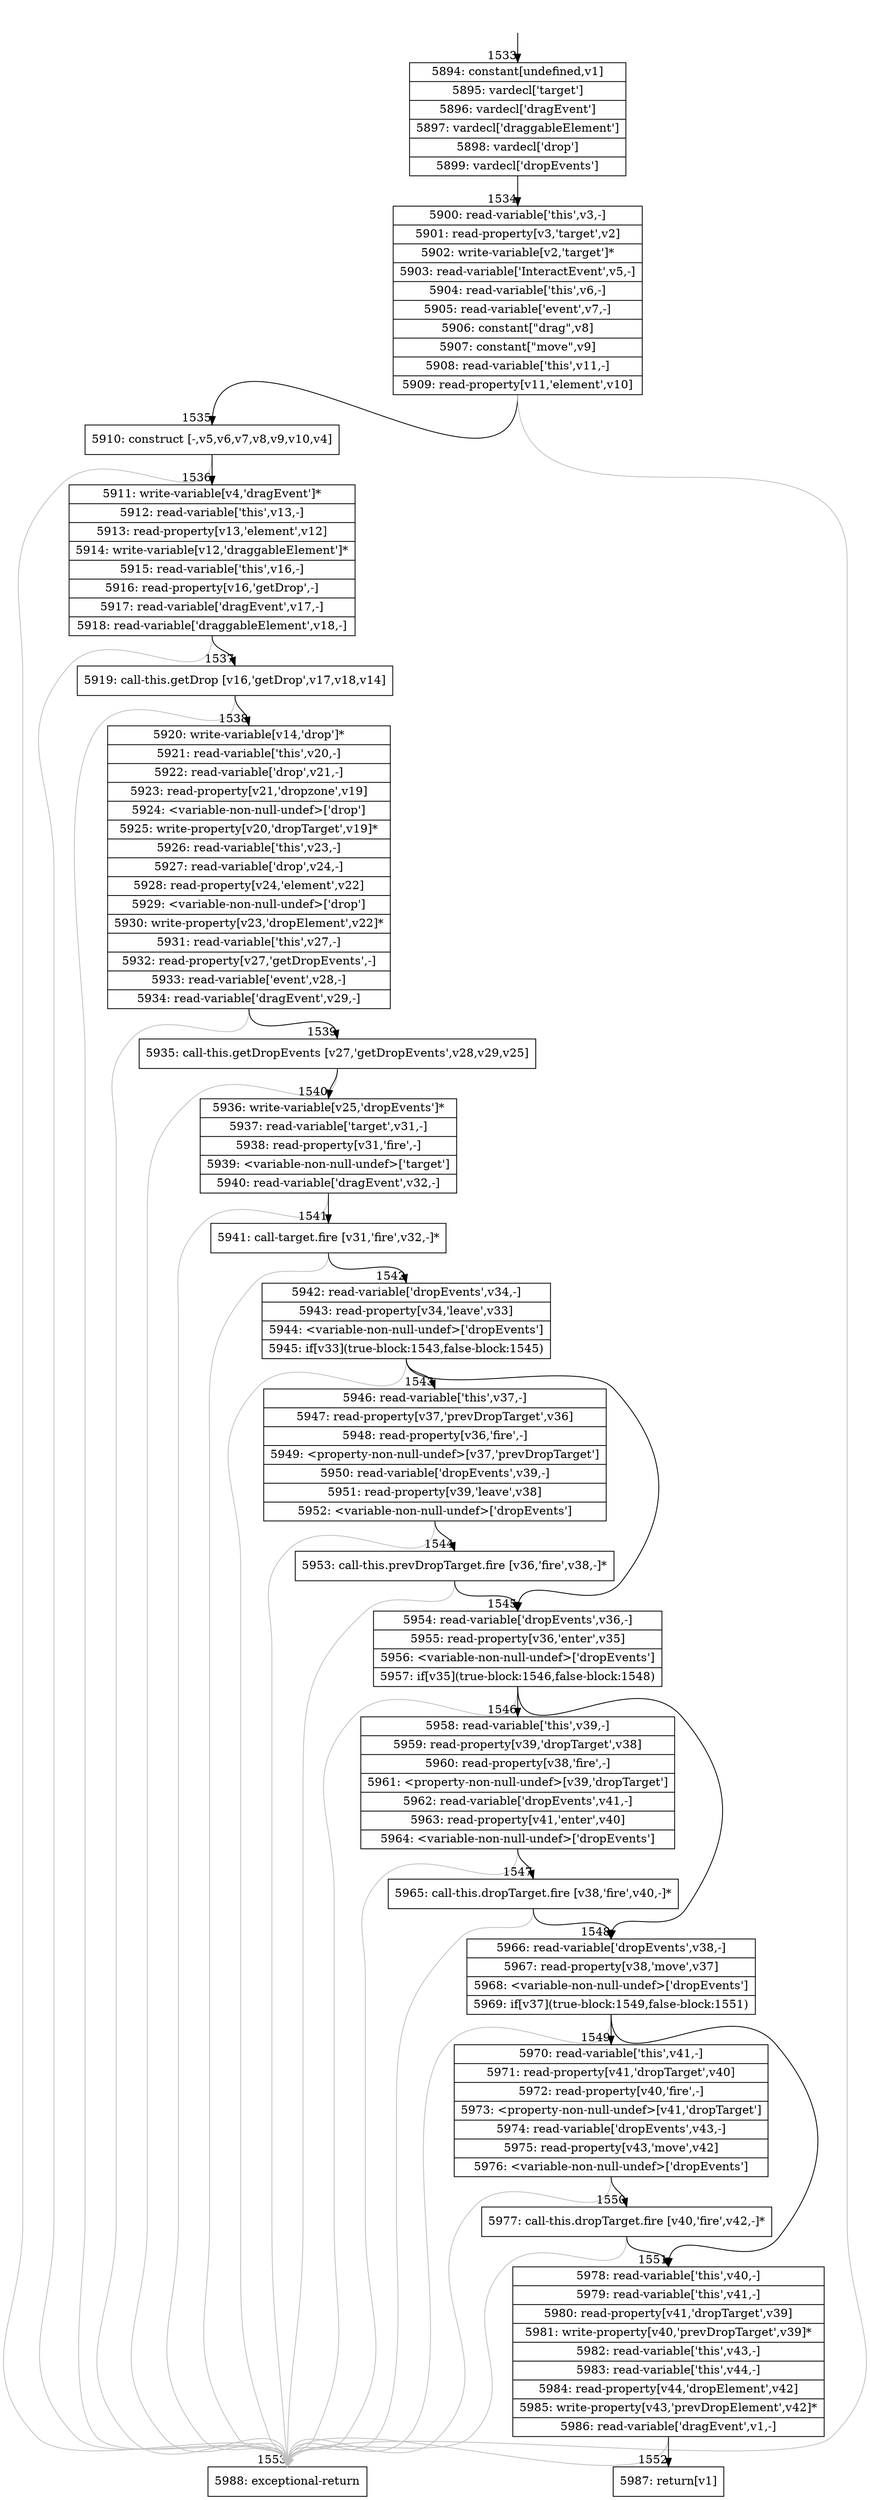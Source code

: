 digraph {
rankdir="TD"
BB_entry79[shape=none,label=""];
BB_entry79 -> BB1533 [tailport=s, headport=n, headlabel="    1533"]
BB1533 [shape=record label="{5894: constant[undefined,v1]|5895: vardecl['target']|5896: vardecl['dragEvent']|5897: vardecl['draggableElement']|5898: vardecl['drop']|5899: vardecl['dropEvents']}" ] 
BB1533 -> BB1534 [tailport=s, headport=n, headlabel="      1534"]
BB1534 [shape=record label="{5900: read-variable['this',v3,-]|5901: read-property[v3,'target',v2]|5902: write-variable[v2,'target']*|5903: read-variable['InteractEvent',v5,-]|5904: read-variable['this',v6,-]|5905: read-variable['event',v7,-]|5906: constant[\"drag\",v8]|5907: constant[\"move\",v9]|5908: read-variable['this',v11,-]|5909: read-property[v11,'element',v10]}" ] 
BB1534 -> BB1535 [tailport=s, headport=n, headlabel="      1535"]
BB1534 -> BB1553 [tailport=s, headport=n, color=gray, headlabel="      1553"]
BB1535 [shape=record label="{5910: construct [-,v5,v6,v7,v8,v9,v10,v4]}" ] 
BB1535 -> BB1536 [tailport=s, headport=n, headlabel="      1536"]
BB1535 -> BB1553 [tailport=s, headport=n, color=gray]
BB1536 [shape=record label="{5911: write-variable[v4,'dragEvent']*|5912: read-variable['this',v13,-]|5913: read-property[v13,'element',v12]|5914: write-variable[v12,'draggableElement']*|5915: read-variable['this',v16,-]|5916: read-property[v16,'getDrop',-]|5917: read-variable['dragEvent',v17,-]|5918: read-variable['draggableElement',v18,-]}" ] 
BB1536 -> BB1537 [tailport=s, headport=n, headlabel="      1537"]
BB1536 -> BB1553 [tailport=s, headport=n, color=gray]
BB1537 [shape=record label="{5919: call-this.getDrop [v16,'getDrop',v17,v18,v14]}" ] 
BB1537 -> BB1538 [tailport=s, headport=n, headlabel="      1538"]
BB1537 -> BB1553 [tailport=s, headport=n, color=gray]
BB1538 [shape=record label="{5920: write-variable[v14,'drop']*|5921: read-variable['this',v20,-]|5922: read-variable['drop',v21,-]|5923: read-property[v21,'dropzone',v19]|5924: \<variable-non-null-undef\>['drop']|5925: write-property[v20,'dropTarget',v19]*|5926: read-variable['this',v23,-]|5927: read-variable['drop',v24,-]|5928: read-property[v24,'element',v22]|5929: \<variable-non-null-undef\>['drop']|5930: write-property[v23,'dropElement',v22]*|5931: read-variable['this',v27,-]|5932: read-property[v27,'getDropEvents',-]|5933: read-variable['event',v28,-]|5934: read-variable['dragEvent',v29,-]}" ] 
BB1538 -> BB1539 [tailport=s, headport=n, headlabel="      1539"]
BB1538 -> BB1553 [tailport=s, headport=n, color=gray]
BB1539 [shape=record label="{5935: call-this.getDropEvents [v27,'getDropEvents',v28,v29,v25]}" ] 
BB1539 -> BB1540 [tailport=s, headport=n, headlabel="      1540"]
BB1539 -> BB1553 [tailport=s, headport=n, color=gray]
BB1540 [shape=record label="{5936: write-variable[v25,'dropEvents']*|5937: read-variable['target',v31,-]|5938: read-property[v31,'fire',-]|5939: \<variable-non-null-undef\>['target']|5940: read-variable['dragEvent',v32,-]}" ] 
BB1540 -> BB1541 [tailport=s, headport=n, headlabel="      1541"]
BB1540 -> BB1553 [tailport=s, headport=n, color=gray]
BB1541 [shape=record label="{5941: call-target.fire [v31,'fire',v32,-]*}" ] 
BB1541 -> BB1542 [tailport=s, headport=n, headlabel="      1542"]
BB1541 -> BB1553 [tailport=s, headport=n, color=gray]
BB1542 [shape=record label="{5942: read-variable['dropEvents',v34,-]|5943: read-property[v34,'leave',v33]|5944: \<variable-non-null-undef\>['dropEvents']|5945: if[v33](true-block:1543,false-block:1545)}" ] 
BB1542 -> BB1543 [tailport=s, headport=n, headlabel="      1543"]
BB1542 -> BB1545 [tailport=s, headport=n, headlabel="      1545"]
BB1542 -> BB1553 [tailport=s, headport=n, color=gray]
BB1543 [shape=record label="{5946: read-variable['this',v37,-]|5947: read-property[v37,'prevDropTarget',v36]|5948: read-property[v36,'fire',-]|5949: \<property-non-null-undef\>[v37,'prevDropTarget']|5950: read-variable['dropEvents',v39,-]|5951: read-property[v39,'leave',v38]|5952: \<variable-non-null-undef\>['dropEvents']}" ] 
BB1543 -> BB1544 [tailport=s, headport=n, headlabel="      1544"]
BB1543 -> BB1553 [tailport=s, headport=n, color=gray]
BB1544 [shape=record label="{5953: call-this.prevDropTarget.fire [v36,'fire',v38,-]*}" ] 
BB1544 -> BB1545 [tailport=s, headport=n]
BB1544 -> BB1553 [tailport=s, headport=n, color=gray]
BB1545 [shape=record label="{5954: read-variable['dropEvents',v36,-]|5955: read-property[v36,'enter',v35]|5956: \<variable-non-null-undef\>['dropEvents']|5957: if[v35](true-block:1546,false-block:1548)}" ] 
BB1545 -> BB1546 [tailport=s, headport=n, headlabel="      1546"]
BB1545 -> BB1548 [tailport=s, headport=n, headlabel="      1548"]
BB1545 -> BB1553 [tailport=s, headport=n, color=gray]
BB1546 [shape=record label="{5958: read-variable['this',v39,-]|5959: read-property[v39,'dropTarget',v38]|5960: read-property[v38,'fire',-]|5961: \<property-non-null-undef\>[v39,'dropTarget']|5962: read-variable['dropEvents',v41,-]|5963: read-property[v41,'enter',v40]|5964: \<variable-non-null-undef\>['dropEvents']}" ] 
BB1546 -> BB1547 [tailport=s, headport=n, headlabel="      1547"]
BB1546 -> BB1553 [tailport=s, headport=n, color=gray]
BB1547 [shape=record label="{5965: call-this.dropTarget.fire [v38,'fire',v40,-]*}" ] 
BB1547 -> BB1548 [tailport=s, headport=n]
BB1547 -> BB1553 [tailport=s, headport=n, color=gray]
BB1548 [shape=record label="{5966: read-variable['dropEvents',v38,-]|5967: read-property[v38,'move',v37]|5968: \<variable-non-null-undef\>['dropEvents']|5969: if[v37](true-block:1549,false-block:1551)}" ] 
BB1548 -> BB1549 [tailport=s, headport=n, headlabel="      1549"]
BB1548 -> BB1551 [tailport=s, headport=n, headlabel="      1551"]
BB1548 -> BB1553 [tailport=s, headport=n, color=gray]
BB1549 [shape=record label="{5970: read-variable['this',v41,-]|5971: read-property[v41,'dropTarget',v40]|5972: read-property[v40,'fire',-]|5973: \<property-non-null-undef\>[v41,'dropTarget']|5974: read-variable['dropEvents',v43,-]|5975: read-property[v43,'move',v42]|5976: \<variable-non-null-undef\>['dropEvents']}" ] 
BB1549 -> BB1550 [tailport=s, headport=n, headlabel="      1550"]
BB1549 -> BB1553 [tailport=s, headport=n, color=gray]
BB1550 [shape=record label="{5977: call-this.dropTarget.fire [v40,'fire',v42,-]*}" ] 
BB1550 -> BB1551 [tailport=s, headport=n]
BB1550 -> BB1553 [tailport=s, headport=n, color=gray]
BB1551 [shape=record label="{5978: read-variable['this',v40,-]|5979: read-variable['this',v41,-]|5980: read-property[v41,'dropTarget',v39]|5981: write-property[v40,'prevDropTarget',v39]*|5982: read-variable['this',v43,-]|5983: read-variable['this',v44,-]|5984: read-property[v44,'dropElement',v42]|5985: write-property[v43,'prevDropElement',v42]*|5986: read-variable['dragEvent',v1,-]}" ] 
BB1551 -> BB1552 [tailport=s, headport=n, headlabel="      1552"]
BB1551 -> BB1553 [tailport=s, headport=n, color=gray]
BB1552 [shape=record label="{5987: return[v1]}" ] 
BB1553 [shape=record label="{5988: exceptional-return}" ] 
//#$~ 1962
}
